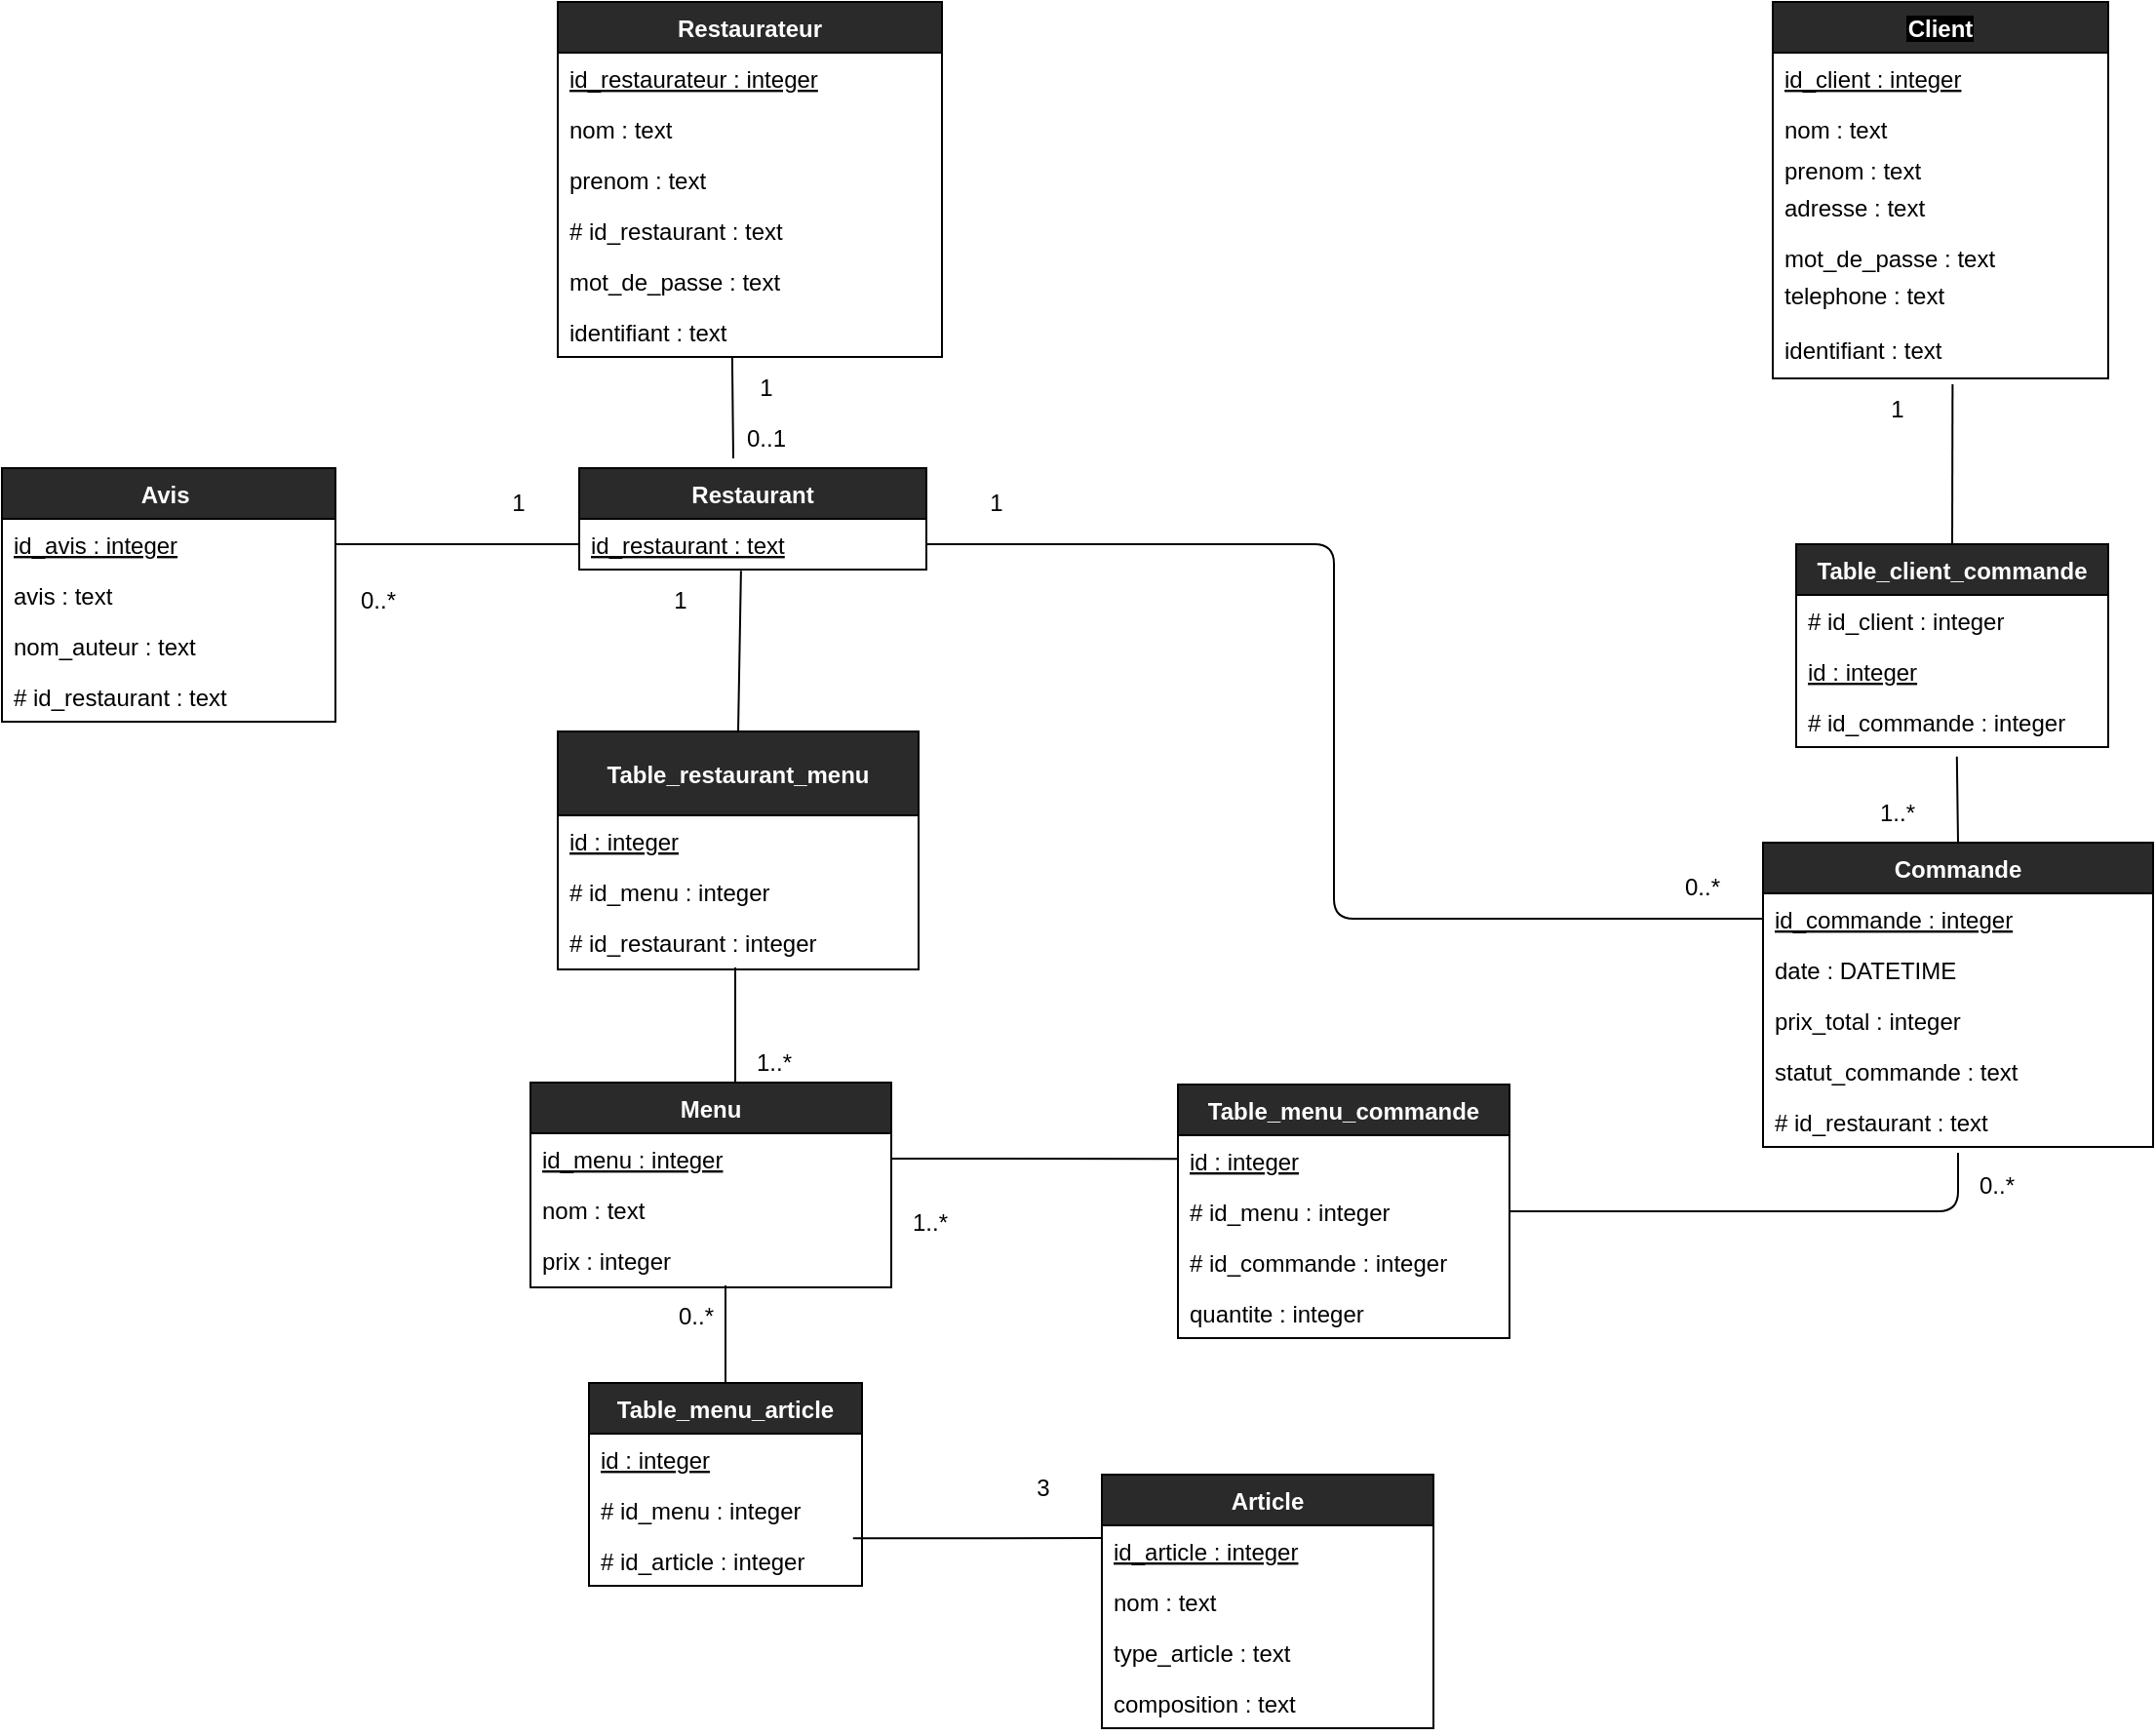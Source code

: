 <mxfile pages="1">
    <diagram id="Q9Uin4Dus2TSMiDySBdu" name="Page-1">
        <mxGraphModel dx="2060" dy="2126" grid="0" gridSize="10" guides="1" tooltips="1" connect="1" arrows="1" fold="1" page="1" pageScale="1" pageWidth="827" pageHeight="1169" background="#FFFFFF" math="0" shadow="0">
            <root>
                <mxCell id="0"/>
                <mxCell id="1" parent="0"/>
                <mxCell id="84" value="&lt;font color=&quot;#000000&quot;&gt;0..1&lt;/font&gt;" style="text;html=1;strokeColor=none;fillColor=none;align=center;verticalAlign=middle;whiteSpace=wrap;rounded=1;arcSize=50;" parent="1" vertex="1">
                    <mxGeometry x="156" y="39" width="40" height="20" as="geometry"/>
                </mxCell>
                <mxCell id="85" value="&lt;font color=&quot;#000000&quot;&gt;1&lt;/font&gt;" style="text;html=1;strokeColor=none;fillColor=none;align=center;verticalAlign=middle;whiteSpace=wrap;rounded=1;arcSize=0;" parent="1" vertex="1">
                    <mxGeometry x="736" y="24" width="40" height="20" as="geometry"/>
                </mxCell>
                <mxCell id="97" value="&lt;font color=&quot;#000000&quot;&gt;1..*&lt;/font&gt;" style="text;html=1;strokeColor=none;fillColor=none;align=center;verticalAlign=middle;whiteSpace=wrap;rounded=1;arcSize=0;" parent="1" vertex="1">
                    <mxGeometry x="736" y="231" width="40" height="20" as="geometry"/>
                </mxCell>
                <mxCell id="111" value="&lt;font color=&quot;#000000&quot;&gt;1&lt;/font&gt;" style="text;html=1;strokeColor=none;fillColor=none;align=center;verticalAlign=middle;whiteSpace=wrap;rounded=1;arcSize=50;" parent="1" vertex="1">
                    <mxGeometry x="156" y="13" width="40" height="20" as="geometry"/>
                </mxCell>
                <mxCell id="135" style="edgeStyle=orthogonalEdgeStyle;curved=0;sketch=0;orthogonalLoop=1;jettySize=auto;html=1;exitX=0.5;exitY=1;exitDx=0;exitDy=0;" parent="1" source="111" target="111" edge="1">
                    <mxGeometry relative="1" as="geometry"/>
                </mxCell>
                <mxCell id="152" style="edgeStyle=orthogonalEdgeStyle;curved=0;sketch=0;orthogonalLoop=1;jettySize=auto;html=1;exitX=0.5;exitY=1;exitDx=0;exitDy=0;" parent="1" edge="1">
                    <mxGeometry relative="1" as="geometry">
                        <mxPoint x="180" y="475" as="sourcePoint"/>
                        <mxPoint x="180" y="475" as="targetPoint"/>
                    </mxGeometry>
                </mxCell>
                <mxCell id="197" value="Restaurateur" style="swimlane;fontStyle=1;childLayout=stackLayout;horizontal=1;startSize=26;horizontalStack=0;resizeParent=1;resizeParentMax=0;resizeLast=0;collapsible=1;marginBottom=0;rounded=0;shadow=0;glass=0;sketch=0;fillColor=#2a2a2a;fontColor=#FFFFFF;" parent="1" vertex="1">
                    <mxGeometry x="69" y="-175" width="197" height="182" as="geometry"/>
                </mxCell>
                <mxCell id="198" value="id_restaurateur : integer" style="text;strokeColor=none;fillColor=none;align=left;verticalAlign=top;spacingLeft=4;spacingRight=4;overflow=hidden;rotatable=0;points=[[0,0.5],[1,0.5]];portConstraint=eastwest;fontStyle=4;fontColor=#000000;" parent="197" vertex="1">
                    <mxGeometry y="26" width="197" height="26" as="geometry"/>
                </mxCell>
                <mxCell id="199" value="nom : text" style="text;strokeColor=none;fillColor=none;align=left;verticalAlign=top;spacingLeft=4;spacingRight=4;overflow=hidden;rotatable=0;points=[[0,0.5],[1,0.5]];portConstraint=eastwest;fontColor=#000000;" parent="197" vertex="1">
                    <mxGeometry y="52" width="197" height="26" as="geometry"/>
                </mxCell>
                <mxCell id="200" value="prenom : text&#10;" style="text;strokeColor=none;fillColor=none;align=left;verticalAlign=top;spacingLeft=4;spacingRight=4;overflow=hidden;rotatable=0;points=[[0,0.5],[1,0.5]];portConstraint=eastwest;fontColor=#000000;" parent="197" vertex="1">
                    <mxGeometry y="78" width="197" height="26" as="geometry"/>
                </mxCell>
                <mxCell id="204" value="# id_restaurant : text" style="text;strokeColor=none;fillColor=none;align=left;verticalAlign=top;spacingLeft=4;spacingRight=4;overflow=hidden;rotatable=0;points=[[0,0.5],[1,0.5]];portConstraint=eastwest;labelBackgroundColor=#ffffff;fontColor=#000000;" parent="197" vertex="1">
                    <mxGeometry y="104" width="197" height="26" as="geometry"/>
                </mxCell>
                <mxCell id="293" value="mot_de_passe : text" style="text;strokeColor=none;fillColor=none;align=left;verticalAlign=top;spacingLeft=4;spacingRight=4;overflow=hidden;rotatable=0;points=[[0,0.5],[1,0.5]];portConstraint=eastwest;labelBackgroundColor=#ffffff;fontColor=#000000;" parent="197" vertex="1">
                    <mxGeometry y="130" width="197" height="26" as="geometry"/>
                </mxCell>
                <mxCell id="295" value="identifiant : text" style="text;strokeColor=none;fillColor=none;align=left;verticalAlign=top;spacingLeft=4;spacingRight=4;overflow=hidden;rotatable=0;points=[[0,0.5],[1,0.5]];portConstraint=eastwest;labelBackgroundColor=#ffffff;fontColor=#000000;" parent="197" vertex="1">
                    <mxGeometry y="156" width="197" height="26" as="geometry"/>
                </mxCell>
                <mxCell id="205" value="Restaurant" style="swimlane;fontStyle=1;childLayout=stackLayout;horizontal=1;startSize=26;horizontalStack=0;resizeParent=1;resizeParentMax=0;resizeLast=0;collapsible=1;marginBottom=0;rounded=0;shadow=0;glass=0;sketch=0;fillColor=#2a2a2a;fontColor=#FFFFFF;" parent="1" vertex="1">
                    <mxGeometry x="80" y="64" width="178" height="52" as="geometry"/>
                </mxCell>
                <mxCell id="206" value="id_restaurant : text" style="text;strokeColor=none;fillColor=none;align=left;verticalAlign=top;spacingLeft=4;spacingRight=4;overflow=hidden;rotatable=0;points=[[0,0.5],[1,0.5]];portConstraint=eastwest;fontStyle=4;fontColor=#000000;" parent="205" vertex="1">
                    <mxGeometry y="26" width="178" height="26" as="geometry"/>
                </mxCell>
                <mxCell id="211" value="" style="endArrow=none;html=1;strokeColor=#000000;entryX=0.454;entryY=1;entryDx=0;entryDy=0;entryPerimeter=0;" parent="1" target="295" edge="1">
                    <mxGeometry width="50" height="50" relative="1" as="geometry">
                        <mxPoint x="159" y="59" as="sourcePoint"/>
                        <mxPoint x="159" y="20" as="targetPoint"/>
                    </mxGeometry>
                </mxCell>
                <mxCell id="212" value="Menu" style="swimlane;fontStyle=1;childLayout=stackLayout;horizontal=1;startSize=26;horizontalStack=0;resizeParent=1;resizeParentMax=0;resizeLast=0;collapsible=1;marginBottom=0;rounded=0;shadow=0;glass=0;sketch=0;fillColor=#2a2a2a;fontColor=#FFFFFF;" parent="1" vertex="1">
                    <mxGeometry x="55" y="379" width="185" height="105" as="geometry"/>
                </mxCell>
                <mxCell id="213" value="id_menu : integer" style="text;strokeColor=none;fillColor=none;align=left;verticalAlign=top;spacingLeft=4;spacingRight=4;overflow=hidden;rotatable=0;points=[[0,0.5],[1,0.5]];portConstraint=eastwest;fontStyle=4;fontColor=#000000;" parent="212" vertex="1">
                    <mxGeometry y="26" width="185" height="26" as="geometry"/>
                </mxCell>
                <mxCell id="214" value="nom : text" style="text;strokeColor=none;fillColor=none;align=left;verticalAlign=top;spacingLeft=4;spacingRight=4;overflow=hidden;rotatable=0;points=[[0,0.5],[1,0.5]];portConstraint=eastwest;fontColor=#000000;" parent="212" vertex="1">
                    <mxGeometry y="52" width="185" height="26" as="geometry"/>
                </mxCell>
                <mxCell id="215" value="prix : integer" style="text;strokeColor=none;fillColor=none;align=left;verticalAlign=top;spacingLeft=4;spacingRight=4;overflow=hidden;rotatable=0;points=[[0,0.5],[1,0.5]];portConstraint=eastwest;fontColor=#000000;" parent="212" vertex="1">
                    <mxGeometry y="78" width="185" height="27" as="geometry"/>
                </mxCell>
                <mxCell id="216" value="" style="endArrow=none;html=1;exitX=0;exitY=1;exitDx=0;exitDy=0;strokeColor=#000000;" parent="1" source="218" edge="1">
                    <mxGeometry width="50" height="50" relative="1" as="geometry">
                        <mxPoint x="107" y="342" as="sourcePoint"/>
                        <mxPoint x="160" y="320" as="targetPoint"/>
                    </mxGeometry>
                </mxCell>
                <mxCell id="217" value="&lt;font color=&quot;#000000&quot;&gt;1&lt;/font&gt;" style="text;html=1;strokeColor=none;fillColor=none;align=center;verticalAlign=middle;whiteSpace=wrap;rounded=0;shadow=0;glass=0;sketch=0;" parent="1" vertex="1">
                    <mxGeometry x="112" y="122" width="40" height="20" as="geometry"/>
                </mxCell>
                <mxCell id="218" value="&lt;font color=&quot;#000000&quot;&gt;1..*&lt;/font&gt;" style="text;html=1;strokeColor=none;fillColor=none;align=center;verticalAlign=middle;whiteSpace=wrap;rounded=0;shadow=0;glass=0;sketch=0;" parent="1" vertex="1">
                    <mxGeometry x="160" y="359" width="40" height="20" as="geometry"/>
                </mxCell>
                <mxCell id="298" style="edgeStyle=none;html=1;exitX=0;exitY=0.25;exitDx=0;exitDy=0;entryX=0.967;entryY=0.064;entryDx=0;entryDy=0;endArrow=none;endFill=0;strokeColor=#000000;entryPerimeter=0;" parent="1" source="224" target="235" edge="1">
                    <mxGeometry relative="1" as="geometry"/>
                </mxCell>
                <mxCell id="224" value="Article" style="swimlane;fontStyle=1;childLayout=stackLayout;horizontal=1;startSize=26;horizontalStack=0;resizeParent=1;resizeParentMax=0;resizeLast=0;collapsible=1;marginBottom=0;rounded=0;shadow=0;glass=0;sketch=0;fillColor=#2a2a2a;fontColor=#FFFFFF;" parent="1" vertex="1">
                    <mxGeometry x="348" y="580" width="170" height="130" as="geometry"/>
                </mxCell>
                <mxCell id="225" value="id_article : integer" style="text;strokeColor=none;fillColor=none;align=left;verticalAlign=top;spacingLeft=4;spacingRight=4;overflow=hidden;rotatable=0;points=[[0,0.5],[1,0.5]];portConstraint=eastwest;fontStyle=4;fontColor=#000000;" parent="224" vertex="1">
                    <mxGeometry y="26" width="170" height="26" as="geometry"/>
                </mxCell>
                <mxCell id="226" value="nom : text" style="text;strokeColor=none;fillColor=none;align=left;verticalAlign=top;spacingLeft=4;spacingRight=4;overflow=hidden;rotatable=0;points=[[0,0.5],[1,0.5]];portConstraint=eastwest;fontColor=#000000;" parent="224" vertex="1">
                    <mxGeometry y="52" width="170" height="26" as="geometry"/>
                </mxCell>
                <mxCell id="227" value="type_article : text" style="text;strokeColor=none;fillColor=none;align=left;verticalAlign=top;spacingLeft=4;spacingRight=4;overflow=hidden;rotatable=0;points=[[0,0.5],[1,0.5]];portConstraint=eastwest;fontColor=#000000;" parent="224" vertex="1">
                    <mxGeometry y="78" width="170" height="26" as="geometry"/>
                </mxCell>
                <mxCell id="276" value="composition : text" style="text;strokeColor=none;fillColor=none;align=left;verticalAlign=top;spacingLeft=4;spacingRight=4;overflow=hidden;rotatable=0;points=[[0,0.5],[1,0.5]];portConstraint=eastwest;rounded=0;shadow=0;glass=0;sketch=0;fontColor=#000000;" parent="224" vertex="1">
                    <mxGeometry y="104" width="170" height="26" as="geometry"/>
                </mxCell>
                <mxCell id="229" value="&lt;font color=&quot;#000000&quot;&gt;0..*&lt;/font&gt;" style="text;html=1;strokeColor=none;fillColor=none;align=center;verticalAlign=middle;whiteSpace=wrap;rounded=0;shadow=0;glass=0;sketch=0;" parent="1" vertex="1">
                    <mxGeometry x="125" y="483" width="30" height="31" as="geometry"/>
                </mxCell>
                <mxCell id="230" value="&lt;font color=&quot;#000000&quot;&gt;3&lt;/font&gt;" style="text;html=1;strokeColor=none;fillColor=none;align=center;verticalAlign=middle;whiteSpace=wrap;rounded=0;shadow=0;glass=0;sketch=0;" parent="1" vertex="1">
                    <mxGeometry x="298" y="577" width="40" height="20" as="geometry"/>
                </mxCell>
                <mxCell id="297" style="edgeStyle=none;html=1;exitX=0.5;exitY=0;exitDx=0;exitDy=0;entryX=1;entryY=0;entryDx=0;entryDy=0;endArrow=none;endFill=0;strokeColor=#000000;" parent="1" source="232" target="229" edge="1">
                    <mxGeometry relative="1" as="geometry"/>
                </mxCell>
                <mxCell id="232" value="Table_menu_article" style="swimlane;fontStyle=1;childLayout=stackLayout;horizontal=1;startSize=26;horizontalStack=0;resizeParent=1;resizeParentMax=0;resizeLast=0;collapsible=1;marginBottom=0;rounded=0;shadow=0;glass=0;sketch=0;fillColor=#2a2a2a;fontColor=#FFFFFF;" parent="1" vertex="1">
                    <mxGeometry x="85" y="533" width="140" height="104" as="geometry"/>
                </mxCell>
                <mxCell id="233" value="id : integer" style="text;strokeColor=none;fillColor=none;align=left;verticalAlign=top;spacingLeft=4;spacingRight=4;overflow=hidden;rotatable=0;points=[[0,0.5],[1,0.5]];portConstraint=eastwest;fontStyle=4;fontColor=#000000;" parent="232" vertex="1">
                    <mxGeometry y="26" width="140" height="26" as="geometry"/>
                </mxCell>
                <mxCell id="234" value="# id_menu : integer" style="text;strokeColor=none;fillColor=none;align=left;verticalAlign=top;spacingLeft=4;spacingRight=4;overflow=hidden;rotatable=0;points=[[0,0.5],[1,0.5]];portConstraint=eastwest;fontColor=#000000;" parent="232" vertex="1">
                    <mxGeometry y="52" width="140" height="26" as="geometry"/>
                </mxCell>
                <mxCell id="235" value="# id_article : integer" style="text;strokeColor=none;fillColor=none;align=left;verticalAlign=top;spacingLeft=4;spacingRight=4;overflow=hidden;rotatable=0;points=[[0,0.5],[1,0.5]];portConstraint=eastwest;fontColor=#000000;" parent="232" vertex="1">
                    <mxGeometry y="78" width="140" height="26" as="geometry"/>
                </mxCell>
                <mxCell id="237" value="Client" style="swimlane;fontStyle=1;childLayout=stackLayout;horizontal=1;startSize=26;horizontalStack=0;resizeParent=1;resizeParentMax=0;resizeLast=0;collapsible=1;marginBottom=0;rounded=0;shadow=0;glass=0;sketch=0;fillColor=#2a2a2a;labelBackgroundColor=#000000;fontColor=#FFFFFF;" parent="1" vertex="1">
                    <mxGeometry x="692" y="-175" width="172" height="193" as="geometry"/>
                </mxCell>
                <mxCell id="238" value="id_client : integer" style="text;strokeColor=none;fillColor=none;align=left;verticalAlign=top;spacingLeft=4;spacingRight=4;overflow=hidden;rotatable=0;points=[[0,0.5],[1,0.5]];portConstraint=eastwest;fontStyle=4;fontColor=#000000;" parent="237" vertex="1">
                    <mxGeometry y="26" width="172" height="26" as="geometry"/>
                </mxCell>
                <mxCell id="239" value="nom : text" style="text;strokeColor=none;fillColor=none;align=left;verticalAlign=top;spacingLeft=4;spacingRight=4;overflow=hidden;rotatable=0;points=[[0,0.5],[1,0.5]];portConstraint=eastwest;fontColor=#000000;" parent="237" vertex="1">
                    <mxGeometry y="52" width="172" height="21" as="geometry"/>
                </mxCell>
                <mxCell id="240" value="prenom : text" style="text;strokeColor=none;fillColor=none;align=left;verticalAlign=top;spacingLeft=4;spacingRight=4;overflow=hidden;rotatable=0;points=[[0,0.5],[1,0.5]];portConstraint=eastwest;fontColor=#000000;" parent="237" vertex="1">
                    <mxGeometry y="73" width="172" height="19" as="geometry"/>
                </mxCell>
                <mxCell id="207" value="adresse : text" style="text;strokeColor=none;fillColor=none;align=left;verticalAlign=top;spacingLeft=4;spacingRight=4;overflow=hidden;rotatable=0;points=[[0,0.5],[1,0.5]];portConstraint=eastwest;fontColor=#000000;" parent="237" vertex="1">
                    <mxGeometry y="92" width="172" height="26" as="geometry"/>
                </mxCell>
                <mxCell id="208" value="mot_de_passe : text" style="text;strokeColor=none;fillColor=none;align=left;verticalAlign=top;spacingLeft=4;spacingRight=4;overflow=hidden;rotatable=0;points=[[0,0.5],[1,0.5]];portConstraint=eastwest;fontColor=#000000;" parent="237" vertex="1">
                    <mxGeometry y="118" width="172" height="19" as="geometry"/>
                </mxCell>
                <mxCell id="8" value="telephone : text&#10;&#10;identifiant : text&#10;" style="text;strokeColor=none;fillColor=none;align=left;verticalAlign=top;spacingLeft=4;spacingRight=4;overflow=hidden;rotatable=0;points=[[0,0.5],[1,0.5]];portConstraint=eastwest;rounded=1;fontColor=#000000;" parent="237" vertex="1">
                    <mxGeometry y="137" width="172" height="56" as="geometry"/>
                </mxCell>
                <mxCell id="299" style="edgeStyle=none;html=1;exitX=0.5;exitY=0;exitDx=0;exitDy=0;entryX=0.536;entryY=1.054;entryDx=0;entryDy=0;entryPerimeter=0;endArrow=none;endFill=0;strokeColor=#000000;" parent="1" source="246" target="8" edge="1">
                    <mxGeometry relative="1" as="geometry"/>
                </mxCell>
                <mxCell id="246" value="Table_client_commande" style="swimlane;fontStyle=1;childLayout=stackLayout;horizontal=1;startSize=26;horizontalStack=0;resizeParent=1;resizeParentMax=0;resizeLast=0;collapsible=1;marginBottom=0;rounded=0;shadow=0;glass=0;sketch=0;fillColor=#2a2a2a;fontColor=#FFFFFF;" parent="1" vertex="1">
                    <mxGeometry x="704" y="103" width="160" height="104" as="geometry"/>
                </mxCell>
                <mxCell id="249" value="# id_client : integer" style="text;strokeColor=none;fillColor=none;align=left;verticalAlign=top;spacingLeft=4;spacingRight=4;overflow=hidden;rotatable=0;points=[[0,0.5],[1,0.5]];portConstraint=eastwest;fontColor=#000000;" parent="246" vertex="1">
                    <mxGeometry y="26" width="160" height="26" as="geometry"/>
                </mxCell>
                <mxCell id="247" value="id : integer" style="text;strokeColor=none;fillColor=none;align=left;verticalAlign=top;spacingLeft=4;spacingRight=4;overflow=hidden;rotatable=0;points=[[0,0.5],[1,0.5]];portConstraint=eastwest;fontStyle=4;fontColor=#000000;" parent="246" vertex="1">
                    <mxGeometry y="52" width="160" height="26" as="geometry"/>
                </mxCell>
                <mxCell id="248" value="# id_commande : integer" style="text;strokeColor=none;fillColor=none;align=left;verticalAlign=top;spacingLeft=4;spacingRight=4;overflow=hidden;rotatable=0;points=[[0,0.5],[1,0.5]];portConstraint=eastwest;fontColor=#000000;" parent="246" vertex="1">
                    <mxGeometry y="78" width="160" height="26" as="geometry"/>
                </mxCell>
                <mxCell id="300" style="edgeStyle=none;html=1;exitX=0.5;exitY=0;exitDx=0;exitDy=0;entryX=0.515;entryY=1.187;entryDx=0;entryDy=0;entryPerimeter=0;endArrow=none;endFill=0;strokeColor=#000000;" parent="1" source="259" target="248" edge="1">
                    <mxGeometry relative="1" as="geometry"/>
                </mxCell>
                <mxCell id="259" value="Commande" style="swimlane;fontStyle=1;childLayout=stackLayout;horizontal=1;startSize=26;horizontalStack=0;resizeParent=1;resizeParentMax=0;resizeLast=0;collapsible=1;marginBottom=0;rounded=0;shadow=0;glass=0;sketch=0;fillColor=#2a2a2a;fontColor=#FFFFFF;" parent="1" vertex="1">
                    <mxGeometry x="687" y="256" width="200" height="156" as="geometry"/>
                </mxCell>
                <mxCell id="260" value="id_commande : integer" style="text;strokeColor=none;fillColor=none;align=left;verticalAlign=top;spacingLeft=4;spacingRight=4;overflow=hidden;rotatable=0;points=[[0,0.5],[1,0.5]];portConstraint=eastwest;fontStyle=4;fontColor=#000000;" parent="259" vertex="1">
                    <mxGeometry y="26" width="200" height="26" as="geometry"/>
                </mxCell>
                <mxCell id="261" value="date : DATETIME" style="text;strokeColor=none;fillColor=none;align=left;verticalAlign=top;spacingLeft=4;spacingRight=4;overflow=hidden;rotatable=0;points=[[0,0.5],[1,0.5]];portConstraint=eastwest;fontColor=#000000;" parent="259" vertex="1">
                    <mxGeometry y="52" width="200" height="26" as="geometry"/>
                </mxCell>
                <mxCell id="262" value="prix_total : integer" style="text;strokeColor=none;fillColor=none;align=left;verticalAlign=top;spacingLeft=4;spacingRight=4;overflow=hidden;rotatable=0;points=[[0,0.5],[1,0.5]];portConstraint=eastwest;fontColor=#000000;" parent="259" vertex="1">
                    <mxGeometry y="78" width="200" height="26" as="geometry"/>
                </mxCell>
                <mxCell id="287" value="statut_commande : text" style="text;strokeColor=none;fillColor=none;align=left;verticalAlign=top;spacingLeft=4;spacingRight=4;overflow=hidden;rotatable=0;points=[[0,0.5],[1,0.5]];portConstraint=eastwest;rounded=0;shadow=0;glass=0;sketch=0;fontColor=#000000;" parent="259" vertex="1">
                    <mxGeometry y="104" width="200" height="26" as="geometry"/>
                </mxCell>
                <mxCell id="318" value="# id_restaurant : text" style="text;strokeColor=none;fillColor=none;align=left;verticalAlign=top;spacingLeft=4;spacingRight=4;overflow=hidden;rotatable=0;points=[[0,0.5],[1,0.5]];portConstraint=eastwest;rounded=0;shadow=0;glass=0;sketch=0;fontColor=#000000;" vertex="1" parent="259">
                    <mxGeometry y="130" width="200" height="26" as="geometry"/>
                </mxCell>
                <mxCell id="264" value="" style="endArrow=none;html=1;exitX=1;exitY=0.5;exitDx=0;exitDy=0;strokeColor=#000000;" parent="1" source="270" edge="1">
                    <mxGeometry width="50" height="50" relative="1" as="geometry">
                        <mxPoint x="300" y="470" as="sourcePoint"/>
                        <mxPoint x="787" y="415" as="targetPoint"/>
                        <Array as="points">
                            <mxPoint x="787" y="445"/>
                        </Array>
                    </mxGeometry>
                </mxCell>
                <mxCell id="265" value="&lt;font color=&quot;#000000&quot;&gt;1..*&lt;/font&gt;" style="text;html=1;strokeColor=none;fillColor=none;align=center;verticalAlign=middle;whiteSpace=wrap;rounded=0;shadow=0;glass=0;sketch=0;" parent="1" vertex="1">
                    <mxGeometry x="240" y="441" width="40" height="20" as="geometry"/>
                </mxCell>
                <mxCell id="266" value="&lt;font color=&quot;#000000&quot;&gt;0..*&lt;/font&gt;" style="text;html=1;strokeColor=none;fillColor=none;align=center;verticalAlign=middle;whiteSpace=wrap;rounded=0;shadow=0;glass=0;sketch=0;" parent="1" vertex="1">
                    <mxGeometry x="787" y="421.5" width="40" height="20" as="geometry"/>
                </mxCell>
                <mxCell id="268" value="Table_menu_commande" style="swimlane;fontStyle=1;childLayout=stackLayout;horizontal=1;startSize=26;horizontalStack=0;resizeParent=1;resizeParentMax=0;resizeLast=0;collapsible=1;marginBottom=0;rounded=0;shadow=0;glass=0;sketch=0;fillColor=#2a2a2a;fontColor=#FFFFFF;" parent="1" vertex="1">
                    <mxGeometry x="387" y="380" width="170" height="130" as="geometry"/>
                </mxCell>
                <mxCell id="269" value="id : integer" style="text;strokeColor=none;fillColor=none;align=left;verticalAlign=top;spacingLeft=4;spacingRight=4;overflow=hidden;rotatable=0;points=[[0,0.5],[1,0.5]];portConstraint=eastwest;fontStyle=4;fontColor=#000000;" parent="268" vertex="1">
                    <mxGeometry y="26" width="170" height="26" as="geometry"/>
                </mxCell>
                <mxCell id="270" value="# id_menu : integer" style="text;strokeColor=none;fillColor=none;align=left;verticalAlign=top;spacingLeft=4;spacingRight=4;overflow=hidden;rotatable=0;points=[[0,0.5],[1,0.5]];portConstraint=eastwest;fontColor=#000000;" parent="268" vertex="1">
                    <mxGeometry y="52" width="170" height="26" as="geometry"/>
                </mxCell>
                <mxCell id="271" value="# id_commande : integer" style="text;strokeColor=none;fillColor=none;align=left;verticalAlign=top;spacingLeft=4;spacingRight=4;overflow=hidden;rotatable=0;points=[[0,0.5],[1,0.5]];portConstraint=eastwest;fontColor=#000000;" parent="268" vertex="1">
                    <mxGeometry y="78" width="170" height="26" as="geometry"/>
                </mxCell>
                <mxCell id="315" value="quantite : integer" style="text;strokeColor=none;fillColor=none;align=left;verticalAlign=top;spacingLeft=4;spacingRight=4;overflow=hidden;rotatable=0;points=[[0,0.5],[1,0.5]];portConstraint=eastwest;fontColor=#000000;" vertex="1" parent="268">
                    <mxGeometry y="104" width="170" height="26" as="geometry"/>
                </mxCell>
                <mxCell id="277" value="Avis " style="swimlane;fontStyle=1;childLayout=stackLayout;horizontal=1;startSize=26;horizontalStack=0;resizeParent=1;resizeParentMax=0;resizeLast=0;collapsible=1;marginBottom=0;rounded=0;shadow=0;glass=0;sketch=0;fillColor=#2a2a2a;fontColor=#FFFFFF;" parent="1" vertex="1">
                    <mxGeometry x="-216" y="64" width="171" height="130" as="geometry"/>
                </mxCell>
                <mxCell id="279" value="id_avis : integer" style="text;strokeColor=none;fillColor=none;align=left;verticalAlign=top;spacingLeft=4;spacingRight=4;overflow=hidden;rotatable=0;points=[[0,0.5],[1,0.5]];portConstraint=eastwest;fontStyle=4;fontColor=#000000;" parent="277" vertex="1">
                    <mxGeometry y="26" width="171" height="26" as="geometry"/>
                </mxCell>
                <mxCell id="280" value="avis : text" style="text;strokeColor=none;fillColor=none;align=left;verticalAlign=top;spacingLeft=4;spacingRight=4;overflow=hidden;rotatable=0;points=[[0,0.5],[1,0.5]];portConstraint=eastwest;fontColor=#000000;" parent="277" vertex="1">
                    <mxGeometry y="52" width="171" height="26" as="geometry"/>
                </mxCell>
                <mxCell id="291" value="nom_auteur : text" style="text;strokeColor=none;fillColor=none;align=left;verticalAlign=top;spacingLeft=4;spacingRight=4;overflow=hidden;rotatable=0;points=[[0,0.5],[1,0.5]];portConstraint=eastwest;fontColor=#000000;" parent="277" vertex="1">
                    <mxGeometry y="78" width="171" height="26" as="geometry"/>
                </mxCell>
                <mxCell id="286" value="# id_restaurant : text" style="text;strokeColor=none;fillColor=none;align=left;verticalAlign=top;spacingLeft=4;spacingRight=4;overflow=hidden;rotatable=0;points=[[0,0.5],[1,0.5]];portConstraint=eastwest;rounded=0;shadow=0;glass=0;sketch=0;fontColor=#000000;" parent="277" vertex="1">
                    <mxGeometry y="104" width="171" height="26" as="geometry"/>
                </mxCell>
                <mxCell id="281" value="" style="endArrow=none;html=1;entryX=0;entryY=0.5;entryDx=0;entryDy=0;exitX=1;exitY=0.5;exitDx=0;exitDy=0;strokeColor=#000000;" parent="1" source="279" target="206" edge="1">
                    <mxGeometry width="50" height="50" relative="1" as="geometry">
                        <mxPoint x="20" y="279" as="sourcePoint"/>
                        <mxPoint x="70" y="230" as="targetPoint"/>
                    </mxGeometry>
                </mxCell>
                <mxCell id="282" value="&lt;font color=&quot;#000000&quot;&gt;0..*&lt;/font&gt;" style="text;html=1;strokeColor=none;fillColor=none;align=center;verticalAlign=middle;whiteSpace=wrap;rounded=0;shadow=0;glass=0;sketch=0;" parent="1" vertex="1">
                    <mxGeometry x="-43" y="122" width="40" height="20" as="geometry"/>
                </mxCell>
                <mxCell id="284" value="&lt;font color=&quot;#000000&quot;&gt;1&lt;/font&gt;" style="text;html=1;strokeColor=none;fillColor=none;align=center;verticalAlign=middle;whiteSpace=wrap;rounded=0;shadow=0;glass=0;sketch=0;" parent="1" vertex="1">
                    <mxGeometry x="29" y="72" width="40" height="20" as="geometry"/>
                </mxCell>
                <mxCell id="301" style="edgeStyle=none;html=1;exitX=1;exitY=0.5;exitDx=0;exitDy=0;endArrow=none;endFill=0;strokeColor=#000000;" parent="1" source="213" edge="1">
                    <mxGeometry relative="1" as="geometry">
                        <mxPoint x="387.143" y="418.143" as="targetPoint"/>
                    </mxGeometry>
                </mxCell>
                <mxCell id="304" value="Table_restaurant_menu" style="swimlane;fontStyle=1;childLayout=stackLayout;horizontal=1;startSize=43;horizontalStack=0;resizeParent=1;resizeParentMax=0;resizeLast=0;collapsible=1;marginBottom=0;rounded=0;shadow=0;glass=0;sketch=0;fillColor=#2a2a2a;fontColor=#FFFFFF;" vertex="1" parent="1">
                    <mxGeometry x="69" y="199" width="185" height="122" as="geometry"/>
                </mxCell>
                <mxCell id="305" value="id : integer" style="text;strokeColor=none;fillColor=none;align=left;verticalAlign=top;spacingLeft=4;spacingRight=4;overflow=hidden;rotatable=0;points=[[0,0.5],[1,0.5]];portConstraint=eastwest;fontStyle=4;fontColor=#000000;" vertex="1" parent="304">
                    <mxGeometry y="43" width="185" height="26" as="geometry"/>
                </mxCell>
                <mxCell id="306" value="# id_menu : integer" style="text;strokeColor=none;fillColor=none;align=left;verticalAlign=top;spacingLeft=4;spacingRight=4;overflow=hidden;rotatable=0;points=[[0,0.5],[1,0.5]];portConstraint=eastwest;fontColor=#000000;" vertex="1" parent="304">
                    <mxGeometry y="69" width="185" height="26" as="geometry"/>
                </mxCell>
                <mxCell id="307" value="# id_restaurant : integer" style="text;strokeColor=none;fillColor=none;align=left;verticalAlign=top;spacingLeft=4;spacingRight=4;overflow=hidden;rotatable=0;points=[[0,0.5],[1,0.5]];portConstraint=eastwest;fontColor=#000000;" vertex="1" parent="304">
                    <mxGeometry y="95" width="185" height="27" as="geometry"/>
                </mxCell>
                <mxCell id="310" value="" style="endArrow=none;html=1;exitX=0.5;exitY=0;exitDx=0;exitDy=0;strokeColor=#000000;entryX=0.466;entryY=1.026;entryDx=0;entryDy=0;entryPerimeter=0;" edge="1" parent="1" source="304" target="206">
                    <mxGeometry width="50" height="50" relative="1" as="geometry">
                        <mxPoint x="170" y="389" as="sourcePoint"/>
                        <mxPoint x="163" y="103" as="targetPoint"/>
                    </mxGeometry>
                </mxCell>
                <mxCell id="317" value="" style="endArrow=none;html=1;exitX=1;exitY=0.5;exitDx=0;exitDy=0;entryX=0;entryY=0.5;entryDx=0;entryDy=0;strokeColor=#000000;" edge="1" parent="1" source="206" target="260">
                    <mxGeometry width="50" height="50" relative="1" as="geometry">
                        <mxPoint x="567" y="455" as="sourcePoint"/>
                        <mxPoint x="797" y="400.004" as="targetPoint"/>
                        <Array as="points">
                            <mxPoint x="467" y="103"/>
                            <mxPoint x="467" y="295"/>
                        </Array>
                    </mxGeometry>
                </mxCell>
                <mxCell id="319" value="&lt;font color=&quot;#000000&quot;&gt;1&lt;/font&gt;" style="text;html=1;strokeColor=none;fillColor=none;align=center;verticalAlign=middle;whiteSpace=wrap;rounded=0;shadow=0;glass=0;sketch=0;" vertex="1" parent="1">
                    <mxGeometry x="274" y="72" width="40" height="20" as="geometry"/>
                </mxCell>
                <mxCell id="320" value="&lt;font color=&quot;#000000&quot;&gt;0..*&lt;/font&gt;" style="text;html=1;strokeColor=none;fillColor=none;align=center;verticalAlign=middle;whiteSpace=wrap;rounded=0;shadow=0;glass=0;sketch=0;" vertex="1" parent="1">
                    <mxGeometry x="636" y="269" width="40" height="20" as="geometry"/>
                </mxCell>
            </root>
        </mxGraphModel>
    </diagram>
</mxfile>